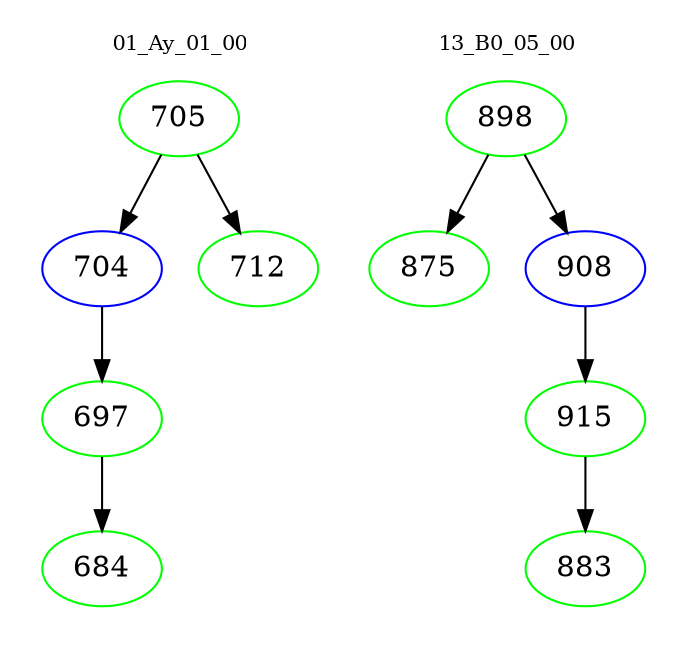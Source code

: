 digraph{
subgraph cluster_0 {
color = white
label = "01_Ay_01_00";
fontsize=10;
T0_705 [label="705", color="green"]
T0_705 -> T0_704 [color="black"]
T0_704 [label="704", color="blue"]
T0_704 -> T0_697 [color="black"]
T0_697 [label="697", color="green"]
T0_697 -> T0_684 [color="black"]
T0_684 [label="684", color="green"]
T0_705 -> T0_712 [color="black"]
T0_712 [label="712", color="green"]
}
subgraph cluster_1 {
color = white
label = "13_B0_05_00";
fontsize=10;
T1_898 [label="898", color="green"]
T1_898 -> T1_875 [color="black"]
T1_875 [label="875", color="green"]
T1_898 -> T1_908 [color="black"]
T1_908 [label="908", color="blue"]
T1_908 -> T1_915 [color="black"]
T1_915 [label="915", color="green"]
T1_915 -> T1_883 [color="black"]
T1_883 [label="883", color="green"]
}
}
